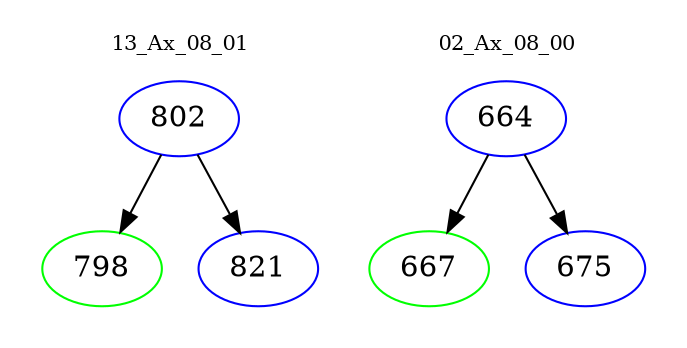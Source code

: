 digraph{
subgraph cluster_0 {
color = white
label = "13_Ax_08_01";
fontsize=10;
T0_802 [label="802", color="blue"]
T0_802 -> T0_798 [color="black"]
T0_798 [label="798", color="green"]
T0_802 -> T0_821 [color="black"]
T0_821 [label="821", color="blue"]
}
subgraph cluster_1 {
color = white
label = "02_Ax_08_00";
fontsize=10;
T1_664 [label="664", color="blue"]
T1_664 -> T1_667 [color="black"]
T1_667 [label="667", color="green"]
T1_664 -> T1_675 [color="black"]
T1_675 [label="675", color="blue"]
}
}

